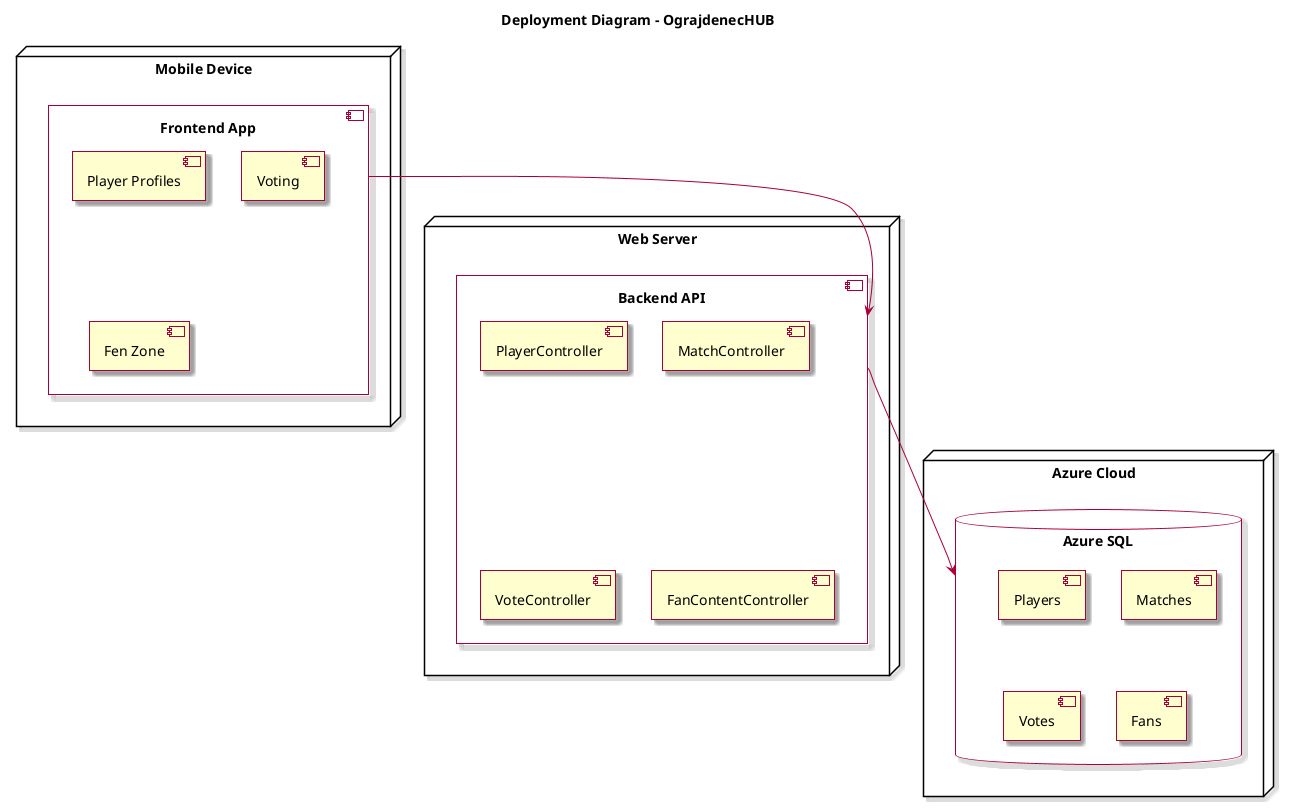 @startuml
skin rose
title Deployment Diagram - OgrajdenecHUB

node "Mobile Device" {
  component "Frontend App" {
    [Player Profiles]
    [Voting]
    [Fen Zone]
  }
}

node "Web Server" {
  component "Backend API" {
    [PlayerController]
    [MatchController]
    [VoteController]
    [FanContentController]
  }
}

node "Azure Cloud" {
  database "Azure SQL" {
    [Players]
    [Matches]
    [Votes]
    [Fans]
  }
}

"Frontend App" --> "Backend API"
"Backend API" --> "Azure SQL"
@enduml
